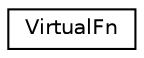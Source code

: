 digraph "Graphical Class Hierarchy"
{
  edge [fontname="Helvetica",fontsize="10",labelfontname="Helvetica",labelfontsize="10"];
  node [fontname="Helvetica",fontsize="10",shape=record];
  rankdir="LR";
  Node0 [label="VirtualFn",height=0.2,width=0.4,color="black", fillcolor="white", style="filled",URL="$class_virtual_fn.html"];
}
